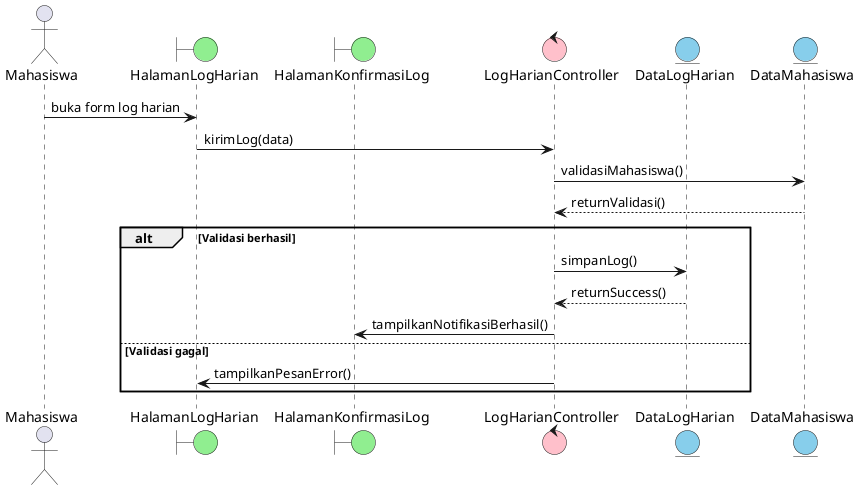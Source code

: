 @startuml mengisi-log-harian

actor Mahasiswa

boundary HalamanLogHarian #LightGreen
boundary HalamanKonfirmasiLog #LightGreen

control LogHarianController #Pink

entity DataLogHarian #SkyBlue
entity DataMahasiswa #SkyBlue

Mahasiswa -> HalamanLogHarian : buka form log harian
HalamanLogHarian -> LogHarianController : kirimLog(data)
LogHarianController -> DataMahasiswa : validasiMahasiswa()
DataMahasiswa --> LogHarianController : returnValidasi()

alt Validasi berhasil
    LogHarianController -> DataLogHarian : simpanLog()
    DataLogHarian --> LogHarianController : returnSuccess()
    LogHarianController -> HalamanKonfirmasiLog : tampilkanNotifikasiBerhasil()
else Validasi gagal
    LogHarianController -> HalamanLogHarian : tampilkanPesanError()
end

@enduml
